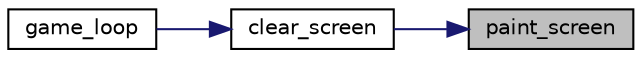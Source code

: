 digraph "paint_screen"
{
 // LATEX_PDF_SIZE
  edge [fontname="Helvetica",fontsize="10",labelfontname="Helvetica",labelfontsize="10"];
  node [fontname="Helvetica",fontsize="10",shape=record];
  rankdir="RL";
  Node1 [label="paint_screen",height=0.2,width=0.4,color="black", fillcolor="grey75", style="filled", fontcolor="black",tooltip=" "];
  Node1 -> Node2 [dir="back",color="midnightblue",fontsize="10",style="solid"];
  Node2 [label="clear_screen",height=0.2,width=0.4,color="black", fillcolor="white", style="filled",URL="$graphics_8c.html#afa445e5837d138c8bc596dd2f287fc44",tooltip=" "];
  Node2 -> Node3 [dir="back",color="midnightblue",fontsize="10",style="solid"];
  Node3 [label="game_loop",height=0.2,width=0.4,color="black", fillcolor="white", style="filled",URL="$game_8c.html#a649a26d3c9953d9f2af863e859e0c40d",tooltip=" "];
}
